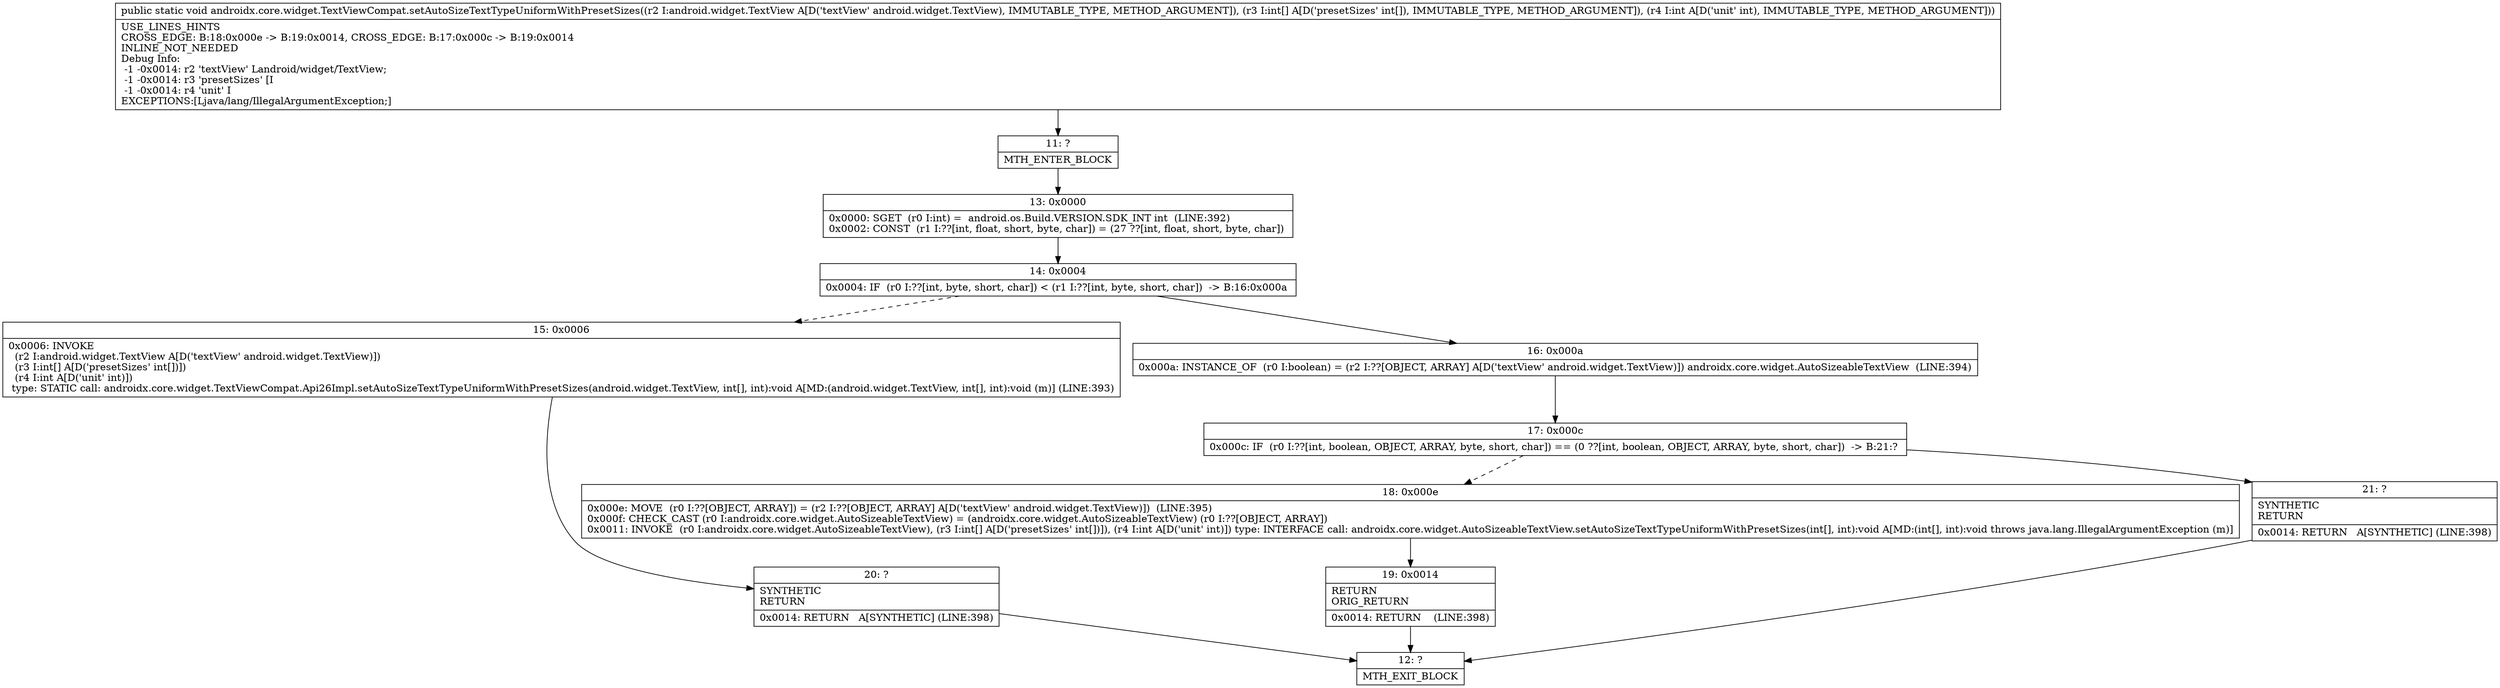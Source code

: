 digraph "CFG forandroidx.core.widget.TextViewCompat.setAutoSizeTextTypeUniformWithPresetSizes(Landroid\/widget\/TextView;[II)V" {
Node_11 [shape=record,label="{11\:\ ?|MTH_ENTER_BLOCK\l}"];
Node_13 [shape=record,label="{13\:\ 0x0000|0x0000: SGET  (r0 I:int) =  android.os.Build.VERSION.SDK_INT int  (LINE:392)\l0x0002: CONST  (r1 I:??[int, float, short, byte, char]) = (27 ??[int, float, short, byte, char]) \l}"];
Node_14 [shape=record,label="{14\:\ 0x0004|0x0004: IF  (r0 I:??[int, byte, short, char]) \< (r1 I:??[int, byte, short, char])  \-\> B:16:0x000a \l}"];
Node_15 [shape=record,label="{15\:\ 0x0006|0x0006: INVOKE  \l  (r2 I:android.widget.TextView A[D('textView' android.widget.TextView)])\l  (r3 I:int[] A[D('presetSizes' int[])])\l  (r4 I:int A[D('unit' int)])\l type: STATIC call: androidx.core.widget.TextViewCompat.Api26Impl.setAutoSizeTextTypeUniformWithPresetSizes(android.widget.TextView, int[], int):void A[MD:(android.widget.TextView, int[], int):void (m)] (LINE:393)\l}"];
Node_20 [shape=record,label="{20\:\ ?|SYNTHETIC\lRETURN\l|0x0014: RETURN   A[SYNTHETIC] (LINE:398)\l}"];
Node_12 [shape=record,label="{12\:\ ?|MTH_EXIT_BLOCK\l}"];
Node_16 [shape=record,label="{16\:\ 0x000a|0x000a: INSTANCE_OF  (r0 I:boolean) = (r2 I:??[OBJECT, ARRAY] A[D('textView' android.widget.TextView)]) androidx.core.widget.AutoSizeableTextView  (LINE:394)\l}"];
Node_17 [shape=record,label="{17\:\ 0x000c|0x000c: IF  (r0 I:??[int, boolean, OBJECT, ARRAY, byte, short, char]) == (0 ??[int, boolean, OBJECT, ARRAY, byte, short, char])  \-\> B:21:? \l}"];
Node_18 [shape=record,label="{18\:\ 0x000e|0x000e: MOVE  (r0 I:??[OBJECT, ARRAY]) = (r2 I:??[OBJECT, ARRAY] A[D('textView' android.widget.TextView)])  (LINE:395)\l0x000f: CHECK_CAST (r0 I:androidx.core.widget.AutoSizeableTextView) = (androidx.core.widget.AutoSizeableTextView) (r0 I:??[OBJECT, ARRAY]) \l0x0011: INVOKE  (r0 I:androidx.core.widget.AutoSizeableTextView), (r3 I:int[] A[D('presetSizes' int[])]), (r4 I:int A[D('unit' int)]) type: INTERFACE call: androidx.core.widget.AutoSizeableTextView.setAutoSizeTextTypeUniformWithPresetSizes(int[], int):void A[MD:(int[], int):void throws java.lang.IllegalArgumentException (m)]\l}"];
Node_19 [shape=record,label="{19\:\ 0x0014|RETURN\lORIG_RETURN\l|0x0014: RETURN    (LINE:398)\l}"];
Node_21 [shape=record,label="{21\:\ ?|SYNTHETIC\lRETURN\l|0x0014: RETURN   A[SYNTHETIC] (LINE:398)\l}"];
MethodNode[shape=record,label="{public static void androidx.core.widget.TextViewCompat.setAutoSizeTextTypeUniformWithPresetSizes((r2 I:android.widget.TextView A[D('textView' android.widget.TextView), IMMUTABLE_TYPE, METHOD_ARGUMENT]), (r3 I:int[] A[D('presetSizes' int[]), IMMUTABLE_TYPE, METHOD_ARGUMENT]), (r4 I:int A[D('unit' int), IMMUTABLE_TYPE, METHOD_ARGUMENT]))  | USE_LINES_HINTS\lCROSS_EDGE: B:18:0x000e \-\> B:19:0x0014, CROSS_EDGE: B:17:0x000c \-\> B:19:0x0014\lINLINE_NOT_NEEDED\lDebug Info:\l  \-1 \-0x0014: r2 'textView' Landroid\/widget\/TextView;\l  \-1 \-0x0014: r3 'presetSizes' [I\l  \-1 \-0x0014: r4 'unit' I\lEXCEPTIONS:[Ljava\/lang\/IllegalArgumentException;]\l}"];
MethodNode -> Node_11;Node_11 -> Node_13;
Node_13 -> Node_14;
Node_14 -> Node_15[style=dashed];
Node_14 -> Node_16;
Node_15 -> Node_20;
Node_20 -> Node_12;
Node_16 -> Node_17;
Node_17 -> Node_18[style=dashed];
Node_17 -> Node_21;
Node_18 -> Node_19;
Node_19 -> Node_12;
Node_21 -> Node_12;
}

